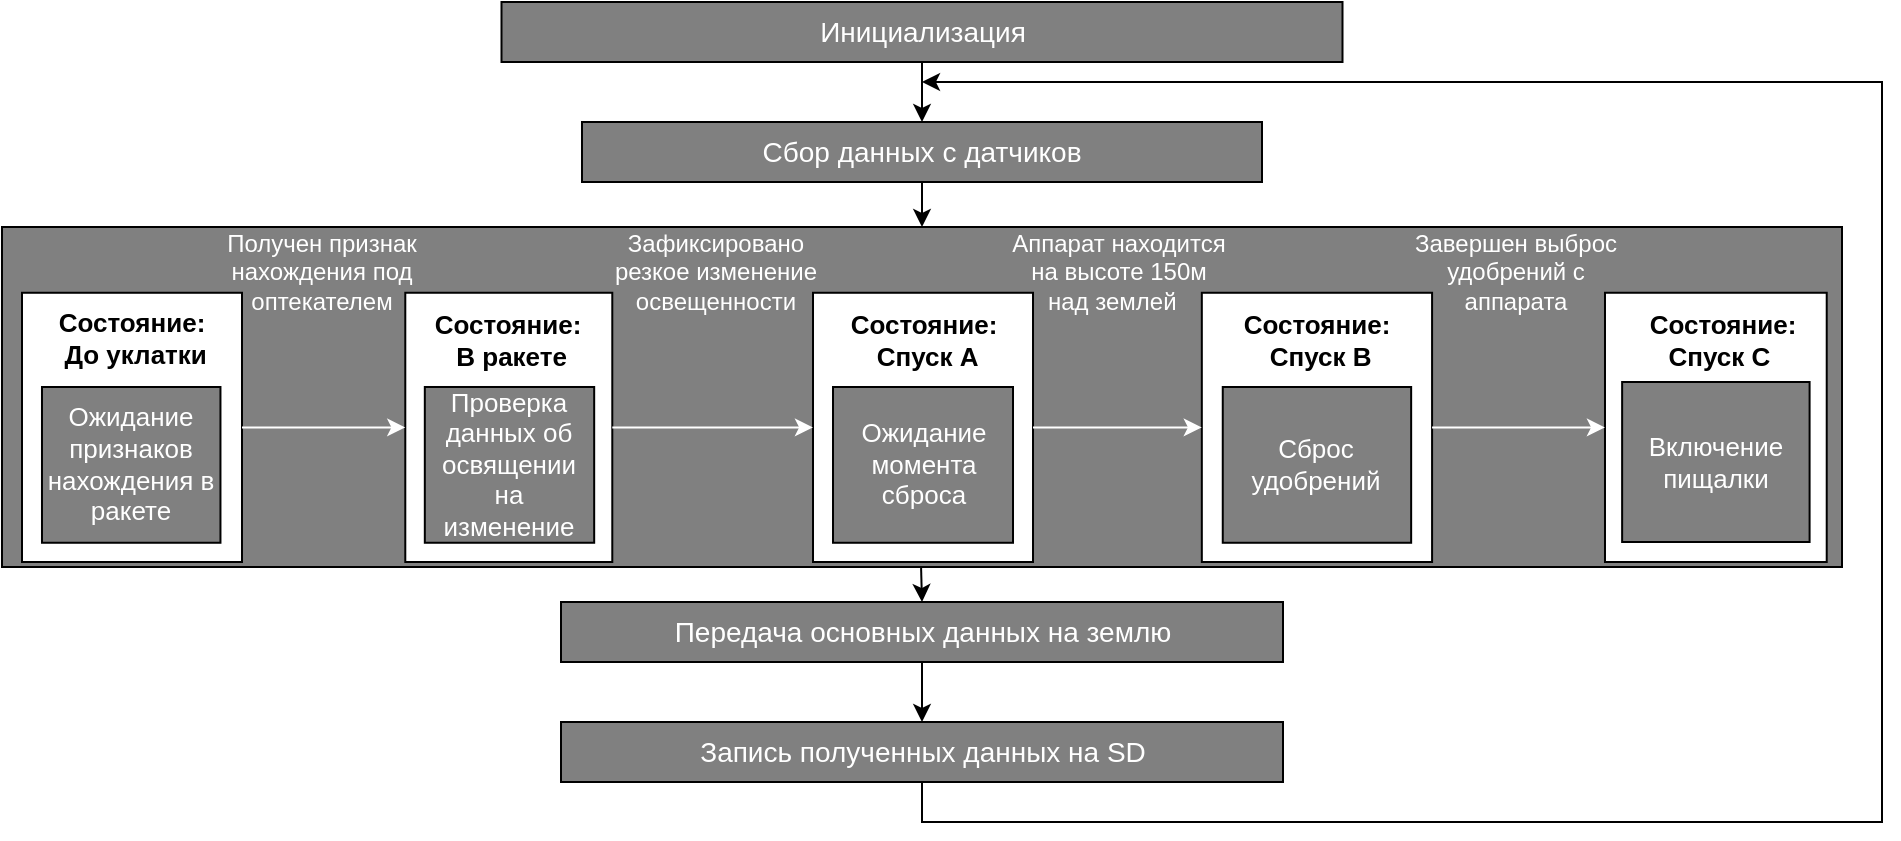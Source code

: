 <mxfile version="20.8.16" type="device"><diagram id="C5RBs43oDa-KdzZeNtuy" name="Page-1"><mxGraphModel dx="1840" dy="608" grid="1" gridSize="10" guides="1" tooltips="1" connect="1" arrows="1" fold="1" page="1" pageScale="1" pageWidth="827" pageHeight="1169" math="0" shadow="0"><root><mxCell id="WIyWlLk6GJQsqaUBKTNV-0"/><mxCell id="WIyWlLk6GJQsqaUBKTNV-1" parent="WIyWlLk6GJQsqaUBKTNV-0"/><mxCell id="GuaW3dG9oKcKkIAoMPv8-1" value="&lt;font style=&quot;font-size: 14px;&quot; color=&quot;#ffffff&quot;&gt;Инициализация&lt;/font&gt;" style="rounded=0;whiteSpace=wrap;html=1;fillColor=#808080;" parent="WIyWlLk6GJQsqaUBKTNV-1" vertex="1"><mxGeometry x="189.75" y="70" width="420.5" height="30" as="geometry"/></mxCell><mxCell id="GuaW3dG9oKcKkIAoMPv8-25" value="&lt;font style=&quot;font-size: 14px;&quot; color=&quot;#ffffff&quot;&gt;Передача основных данных на землю&lt;/font&gt;" style="rounded=0;whiteSpace=wrap;html=1;fillColor=#808080;" parent="WIyWlLk6GJQsqaUBKTNV-1" vertex="1"><mxGeometry x="219.5" y="370" width="361" height="30" as="geometry"/></mxCell><mxCell id="GuaW3dG9oKcKkIAoMPv8-26" value="&lt;font style=&quot;font-size: 14px;&quot; color=&quot;#ffffff&quot;&gt;Запись полученных данных на SD&lt;/font&gt;" style="rounded=0;whiteSpace=wrap;html=1;fillColor=#808080;" parent="WIyWlLk6GJQsqaUBKTNV-1" vertex="1"><mxGeometry x="219.5" y="430" width="361" height="30" as="geometry"/></mxCell><mxCell id="GuaW3dG9oKcKkIAoMPv8-29" value="&lt;font style=&quot;font-size: 14px;&quot; color=&quot;#ffffff&quot;&gt;Сбор данных с датчиков&lt;/font&gt;" style="rounded=0;whiteSpace=wrap;html=1;fillColor=#808080;" parent="WIyWlLk6GJQsqaUBKTNV-1" vertex="1"><mxGeometry x="230" y="130" width="340" height="30" as="geometry"/></mxCell><mxCell id="GuaW3dG9oKcKkIAoMPv8-30" value="" style="endArrow=classic;html=1;rounded=0;entryX=0.5;entryY=0;entryDx=0;entryDy=0;exitX=0.5;exitY=1;exitDx=0;exitDy=0;" parent="WIyWlLk6GJQsqaUBKTNV-1" source="GuaW3dG9oKcKkIAoMPv8-1" target="GuaW3dG9oKcKkIAoMPv8-29" edge="1"><mxGeometry width="50" height="50" relative="1" as="geometry"><mxPoint x="350" y="230" as="sourcePoint"/><mxPoint x="400" y="180" as="targetPoint"/></mxGeometry></mxCell><mxCell id="GuaW3dG9oKcKkIAoMPv8-31" value="" style="endArrow=classic;html=1;rounded=0;exitX=0.5;exitY=1;exitDx=0;exitDy=0;entryX=0.5;entryY=0;entryDx=0;entryDy=0;" parent="WIyWlLk6GJQsqaUBKTNV-1" source="GuaW3dG9oKcKkIAoMPv8-29" target="GuaW3dG9oKcKkIAoMPv8-3" edge="1"><mxGeometry width="50" height="50" relative="1" as="geometry"><mxPoint x="350" y="230" as="sourcePoint"/><mxPoint x="400" y="180" as="targetPoint"/></mxGeometry></mxCell><mxCell id="GuaW3dG9oKcKkIAoMPv8-32" value="" style="endArrow=classic;html=1;rounded=0;" parent="WIyWlLk6GJQsqaUBKTNV-1" edge="1"><mxGeometry width="50" height="50" relative="1" as="geometry"><mxPoint x="399.47" y="350" as="sourcePoint"/><mxPoint x="400" y="370" as="targetPoint"/></mxGeometry></mxCell><mxCell id="GuaW3dG9oKcKkIAoMPv8-34" value="" style="endArrow=classic;html=1;rounded=0;exitX=0.5;exitY=1;exitDx=0;exitDy=0;" parent="WIyWlLk6GJQsqaUBKTNV-1" source="GuaW3dG9oKcKkIAoMPv8-26" edge="1"><mxGeometry width="50" height="50" relative="1" as="geometry"><mxPoint x="430" y="585" as="sourcePoint"/><mxPoint x="400" y="110" as="targetPoint"/><Array as="points"><mxPoint x="400" y="480"/><mxPoint x="880" y="480"/><mxPoint x="880" y="110"/></Array></mxGeometry></mxCell><mxCell id="GuaW3dG9oKcKkIAoMPv8-35" value="" style="endArrow=classic;html=1;rounded=0;exitX=0.5;exitY=1;exitDx=0;exitDy=0;entryX=0.5;entryY=0;entryDx=0;entryDy=0;" parent="WIyWlLk6GJQsqaUBKTNV-1" source="GuaW3dG9oKcKkIAoMPv8-25" target="GuaW3dG9oKcKkIAoMPv8-26" edge="1"><mxGeometry width="50" height="50" relative="1" as="geometry"><mxPoint x="460" y="530" as="sourcePoint"/><mxPoint x="510" y="480" as="targetPoint"/></mxGeometry></mxCell><mxCell id="GuaW3dG9oKcKkIAoMPv8-3" value="" style="rounded=0;whiteSpace=wrap;html=1;fillColor=#808080;" parent="WIyWlLk6GJQsqaUBKTNV-1" vertex="1"><mxGeometry x="-60" y="182.5" width="920" height="170" as="geometry"/></mxCell><mxCell id="SNAvtm-DOPvSMJPVWDAP-0" value="" style="group" parent="WIyWlLk6GJQsqaUBKTNV-1" vertex="1" connectable="0"><mxGeometry x="39" y="180" width="811" height="170" as="geometry"/></mxCell><mxCell id="GuaW3dG9oKcKkIAoMPv8-54" value="" style="group" parent="SNAvtm-DOPvSMJPVWDAP-0" vertex="1" connectable="0"><mxGeometry x="-63.497" y="20.0" width="881.552" height="150" as="geometry"/></mxCell><mxCell id="GuaW3dG9oKcKkIAoMPv8-16" value="" style="group" parent="GuaW3dG9oKcKkIAoMPv8-54" vertex="1" connectable="0"><mxGeometry x="370" y="25" width="120" height="125" as="geometry"/></mxCell><mxCell id="GuaW3dG9oKcKkIAoMPv8-17" value="" style="rounded=0;whiteSpace=wrap;html=1;" parent="GuaW3dG9oKcKkIAoMPv8-16" vertex="1"><mxGeometry y="-9.615" width="110.0" height="134.615" as="geometry"/></mxCell><mxCell id="GuaW3dG9oKcKkIAoMPv8-18" value="&lt;font style=&quot;font-size: 13px;&quot; color=&quot;#ffffff&quot;&gt;Ожидание&lt;br&gt;момента сброса&lt;br&gt;&lt;/font&gt;" style="rounded=0;whiteSpace=wrap;html=1;fillColor=#808080;" parent="GuaW3dG9oKcKkIAoMPv8-16" vertex="1"><mxGeometry x="10.0" y="37.5" width="90.0" height="77.885" as="geometry"/></mxCell><mxCell id="GuaW3dG9oKcKkIAoMPv8-19" value="&lt;b style=&quot;font-size: 13px;&quot;&gt;Состояние:&lt;br&gt;&amp;nbsp;Спуск A&lt;/b&gt;" style="text;html=1;strokeColor=none;fillColor=none;align=center;verticalAlign=middle;whiteSpace=wrap;rounded=0;" parent="GuaW3dG9oKcKkIAoMPv8-16" vertex="1"><mxGeometry width="110.0" height="28.846" as="geometry"/></mxCell><mxCell id="GuaW3dG9oKcKkIAoMPv8-40" value="" style="group" parent="GuaW3dG9oKcKkIAoMPv8-54" vertex="1" connectable="0"><mxGeometry x="564.41" y="25" width="125.59" height="125" as="geometry"/></mxCell><mxCell id="GuaW3dG9oKcKkIAoMPv8-41" value="" style="rounded=0;whiteSpace=wrap;html=1;" parent="GuaW3dG9oKcKkIAoMPv8-40" vertex="1"><mxGeometry y="-9.615" width="115.124" height="134.615" as="geometry"/></mxCell><mxCell id="GuaW3dG9oKcKkIAoMPv8-42" value="&lt;font color=&quot;#ffffff&quot;&gt;&lt;font style=&quot;font-size: 13px;&quot;&gt;Сброс удобрений&lt;/font&gt;&lt;br&gt;&lt;/font&gt;" style="rounded=0;whiteSpace=wrap;html=1;fillColor=#808080;" parent="GuaW3dG9oKcKkIAoMPv8-40" vertex="1"><mxGeometry x="10.466" y="37.5" width="94.193" height="77.885" as="geometry"/></mxCell><mxCell id="GuaW3dG9oKcKkIAoMPv8-43" value="&lt;b style=&quot;font-size: 13px;&quot;&gt;Состояние:&lt;br&gt;&amp;nbsp;Спуск B&lt;/b&gt;" style="text;html=1;strokeColor=none;fillColor=none;align=center;verticalAlign=middle;whiteSpace=wrap;rounded=0;" parent="GuaW3dG9oKcKkIAoMPv8-40" vertex="1"><mxGeometry width="115.124" height="28.846" as="geometry"/></mxCell><mxCell id="GuaW3dG9oKcKkIAoMPv8-46" value="" style="endArrow=classic;html=1;rounded=0;exitX=1;exitY=0.5;exitDx=0;exitDy=0;strokeColor=#FFFFFF;entryX=0;entryY=0.5;entryDx=0;entryDy=0;" parent="GuaW3dG9oKcKkIAoMPv8-54" source="GuaW3dG9oKcKkIAoMPv8-17" target="GuaW3dG9oKcKkIAoMPv8-41" edge="1"><mxGeometry width="50" height="50" relative="1" as="geometry"><mxPoint x="398.87" y="87.5" as="sourcePoint"/><mxPoint x="484.901" y="87.5" as="targetPoint"/></mxGeometry></mxCell><mxCell id="SRGHqm6jP9YhQp-xGabB-3" value="Аппарат находится на высоте 150м над землей  " style="text;strokeColor=none;fillColor=none;align=center;verticalAlign=middle;rounded=0;horizontal=1;whiteSpace=wrap;fontColor=#FFFFFF;labelBackgroundColor=none;fontSize=12;" parent="GuaW3dG9oKcKkIAoMPv8-54" vertex="1"><mxGeometry x="467.657" y="-15.0" width="110.867" height="40.0" as="geometry"/></mxCell><mxCell id="SNAvtm-DOPvSMJPVWDAP-1" value="" style="group" parent="GuaW3dG9oKcKkIAoMPv8-54" vertex="1" connectable="0"><mxGeometry x="166.5" y="15.38" width="103.5" height="134.62" as="geometry"/></mxCell><mxCell id="GuaW3dG9oKcKkIAoMPv8-9" value="" style="rounded=0;whiteSpace=wrap;html=1;" parent="SNAvtm-DOPvSMJPVWDAP-1" vertex="1"><mxGeometry x="-0.36" width="103.5" height="134.62" as="geometry"/></mxCell><mxCell id="GuaW3dG9oKcKkIAoMPv8-10" value="&lt;font color=&quot;#ffffff&quot;&gt;&lt;font style=&quot;font-size: 13px;&quot;&gt;Проверка данных об освящении на изменение&lt;/font&gt;&lt;br&gt;&lt;/font&gt;" style="rounded=0;whiteSpace=wrap;html=1;fillColor=#808080;" parent="SNAvtm-DOPvSMJPVWDAP-1" vertex="1"><mxGeometry x="9.409" y="47.117" width="84.682" height="77.887" as="geometry"/></mxCell><mxCell id="GuaW3dG9oKcKkIAoMPv8-11" value="&lt;b style=&quot;font-size: 13px;&quot;&gt;Состояние:&lt;br&gt;&amp;nbsp;В ракете&lt;/b&gt;" style="text;html=1;strokeColor=none;fillColor=none;align=center;verticalAlign=middle;whiteSpace=wrap;rounded=0;" parent="SNAvtm-DOPvSMJPVWDAP-1" vertex="1"><mxGeometry x="9.403" y="9.616" width="83.962" height="28.851" as="geometry"/></mxCell><mxCell id="GuaW3dG9oKcKkIAoMPv8-44" value="" style="endArrow=classic;html=1;rounded=0;exitX=1;exitY=0.5;exitDx=0;exitDy=0;strokeColor=#FFFFFF;entryX=0;entryY=0.5;entryDx=0;entryDy=0;" parent="GuaW3dG9oKcKkIAoMPv8-54" source="GuaW3dG9oKcKkIAoMPv8-9" target="GuaW3dG9oKcKkIAoMPv8-17" edge="1"><mxGeometry width="50" height="50" relative="1" as="geometry"><mxPoint x="305.181" y="86.837" as="sourcePoint"/><mxPoint x="383.391" y="86.837" as="targetPoint"/></mxGeometry></mxCell><mxCell id="SRGHqm6jP9YhQp-xGabB-4" value="Завершен выброс удобрений с аппарата" style="text;strokeColor=none;fillColor=none;align=center;verticalAlign=middle;rounded=0;horizontal=1;whiteSpace=wrap;fontColor=#FFFFFF;labelBackgroundColor=none;fontSize=12;" parent="GuaW3dG9oKcKkIAoMPv8-54" vertex="1"><mxGeometry x="666.543" y="-15.0" width="109.859" height="40.0" as="geometry"/></mxCell><mxCell id="GuaW3dG9oKcKkIAoMPv8-49" value="" style="rounded=0;whiteSpace=wrap;html=1;" parent="GuaW3dG9oKcKkIAoMPv8-54" vertex="1"><mxGeometry x="765.99" y="15.38" width="110.867" height="134.62" as="geometry"/></mxCell><mxCell id="GuaW3dG9oKcKkIAoMPv8-53" value="" style="endArrow=classic;html=1;rounded=0;strokeColor=#FFFFFF;entryX=0;entryY=0.5;entryDx=0;entryDy=0;exitX=1;exitY=0.5;exitDx=0;exitDy=0;" parent="GuaW3dG9oKcKkIAoMPv8-54" source="GuaW3dG9oKcKkIAoMPv8-41" target="GuaW3dG9oKcKkIAoMPv8-49" edge="1"><mxGeometry width="50" height="50" relative="1" as="geometry"><mxPoint x="632.95" y="63.0" as="sourcePoint"/><mxPoint x="645.414" y="64.378" as="targetPoint"/></mxGeometry></mxCell><mxCell id="GuaW3dG9oKcKkIAoMPv8-50" value="&lt;font style=&quot;&quot; color=&quot;#ffffff&quot;&gt;&lt;font style=&quot;font-size: 13px;&quot;&gt;Включение пищалки&lt;/font&gt;&lt;br&gt;&lt;/font&gt;" style="rounded=0;whiteSpace=wrap;html=1;fillColor=#808080;" parent="GuaW3dG9oKcKkIAoMPv8-54" vertex="1"><mxGeometry x="774.56" y="60" width="93.73" height="80" as="geometry"/></mxCell><mxCell id="GuaW3dG9oKcKkIAoMPv8-51" value="&lt;b style=&quot;font-size: 13px;&quot;&gt;Состояние:&lt;br&gt;Спуск C&amp;nbsp;&lt;/b&gt;" style="text;html=1;strokeColor=none;fillColor=none;align=center;verticalAlign=middle;whiteSpace=wrap;rounded=0;" parent="GuaW3dG9oKcKkIAoMPv8-54" vertex="1"><mxGeometry x="766.998" y="25.0" width="114.553" height="28.846" as="geometry"/></mxCell><mxCell id="SRGHqm6jP9YhQp-xGabB-2" value="Зафиксировано резкое изменение освещенности" style="text;strokeColor=none;fillColor=none;align=center;verticalAlign=middle;rounded=0;horizontal=1;whiteSpace=wrap;fontColor=#FFFFFF;labelBackgroundColor=none;fontSize=12;" parent="GuaW3dG9oKcKkIAoMPv8-54" vertex="1"><mxGeometry x="266.081" y="-17.5" width="109.859" height="45.0" as="geometry"/></mxCell><mxCell id="GuaW3dG9oKcKkIAoMPv8-6" value="" style="group" parent="WIyWlLk6GJQsqaUBKTNV-1" vertex="1" connectable="0"><mxGeometry x="-50" y="225" width="110" height="125" as="geometry"/></mxCell><mxCell id="GuaW3dG9oKcKkIAoMPv8-4" value="" style="rounded=0;whiteSpace=wrap;html=1;" parent="GuaW3dG9oKcKkIAoMPv8-6" vertex="1"><mxGeometry y="-9.615" width="110.0" height="134.615" as="geometry"/></mxCell><mxCell id="GuaW3dG9oKcKkIAoMPv8-5" value="&lt;font color=&quot;#ffffff&quot;&gt;&lt;font style=&quot;font-size: 13px;&quot;&gt;Ожидание признаков нахождения в ракете&lt;/font&gt;&lt;br&gt;&lt;/font&gt;" style="rounded=0;whiteSpace=wrap;html=1;fillColor=#808080;" parent="GuaW3dG9oKcKkIAoMPv8-6" vertex="1"><mxGeometry x="9.994" y="37.5" width="89.235" height="77.88" as="geometry"/></mxCell><mxCell id="GuaW3dG9oKcKkIAoMPv8-7" value="&lt;b style=&quot;font-size: 13px;&quot;&gt;Состояние:&lt;br&gt;&amp;nbsp;До уклатки&lt;/b&gt;" style="text;html=1;strokeColor=none;fillColor=none;align=center;verticalAlign=middle;whiteSpace=wrap;rounded=0;" parent="GuaW3dG9oKcKkIAoMPv8-6" vertex="1"><mxGeometry x="10.0" y="-0.962" width="90.0" height="28.846" as="geometry"/></mxCell><mxCell id="GuaW3dG9oKcKkIAoMPv8-20" value="" style="endArrow=classic;html=1;rounded=0;exitX=1;exitY=0.5;exitDx=0;exitDy=0;strokeColor=#FFFFFF;entryX=0;entryY=0.5;entryDx=0;entryDy=0;" parent="WIyWlLk6GJQsqaUBKTNV-1" source="GuaW3dG9oKcKkIAoMPv8-4" target="GuaW3dG9oKcKkIAoMPv8-9" edge="1"><mxGeometry width="50" height="50" relative="1" as="geometry"><mxPoint x="257.165" y="267.5" as="sourcePoint"/><mxPoint x="230.713" y="242.5" as="targetPoint"/></mxGeometry></mxCell><mxCell id="SRGHqm6jP9YhQp-xGabB-1" value="Получен признак нахождения под оптекателем" style="text;strokeColor=none;fillColor=none;align=center;verticalAlign=middle;rounded=0;horizontal=1;whiteSpace=wrap;fontColor=#FFFFFF;labelBackgroundColor=none;fontSize=12;" parent="WIyWlLk6GJQsqaUBKTNV-1" vertex="1"><mxGeometry x="50" y="182.5" width="100" height="45" as="geometry"/></mxCell></root></mxGraphModel></diagram></mxfile>